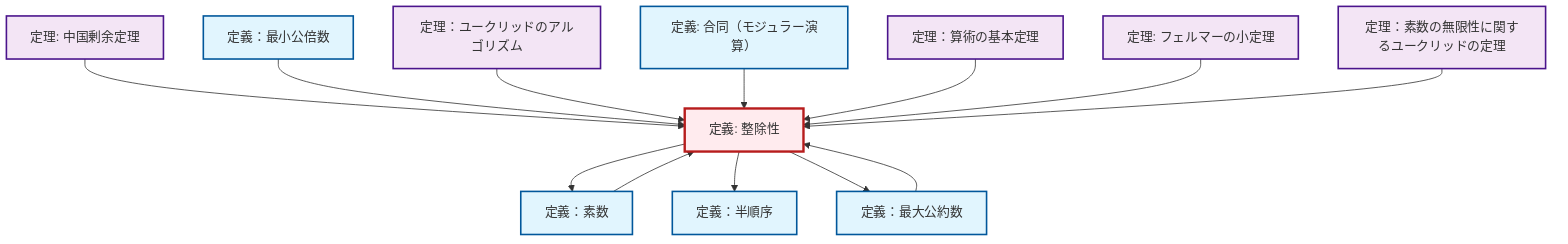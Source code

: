 graph TD
    classDef definition fill:#e1f5fe,stroke:#01579b,stroke-width:2px
    classDef theorem fill:#f3e5f5,stroke:#4a148c,stroke-width:2px
    classDef axiom fill:#fff3e0,stroke:#e65100,stroke-width:2px
    classDef example fill:#e8f5e9,stroke:#1b5e20,stroke-width:2px
    classDef current fill:#ffebee,stroke:#b71c1c,stroke-width:3px
    thm-euclid-infinitude-primes["定理：素数の無限性に関するユークリッドの定理"]:::theorem
    def-partial-order["定義：半順序"]:::definition
    def-divisibility["定義: 整除性"]:::definition
    def-prime["定義：素数"]:::definition
    thm-chinese-remainder["定理: 中国剰余定理"]:::theorem
    thm-fermat-little["定理: フェルマーの小定理"]:::theorem
    def-gcd["定義：最大公約数"]:::definition
    thm-fundamental-arithmetic["定理：算術の基本定理"]:::theorem
    thm-euclidean-algorithm["定理：ユークリッドのアルゴリズム"]:::theorem
    def-lcm["定義：最小公倍数"]:::definition
    def-congruence["定義: 合同（モジュラー演算）"]:::definition
    thm-chinese-remainder --> def-divisibility
    def-divisibility --> def-prime
    def-lcm --> def-divisibility
    thm-euclidean-algorithm --> def-divisibility
    def-divisibility --> def-partial-order
    def-divisibility --> def-gcd
    def-congruence --> def-divisibility
    def-gcd --> def-divisibility
    thm-fundamental-arithmetic --> def-divisibility
    def-prime --> def-divisibility
    thm-fermat-little --> def-divisibility
    thm-euclid-infinitude-primes --> def-divisibility
    class def-divisibility current